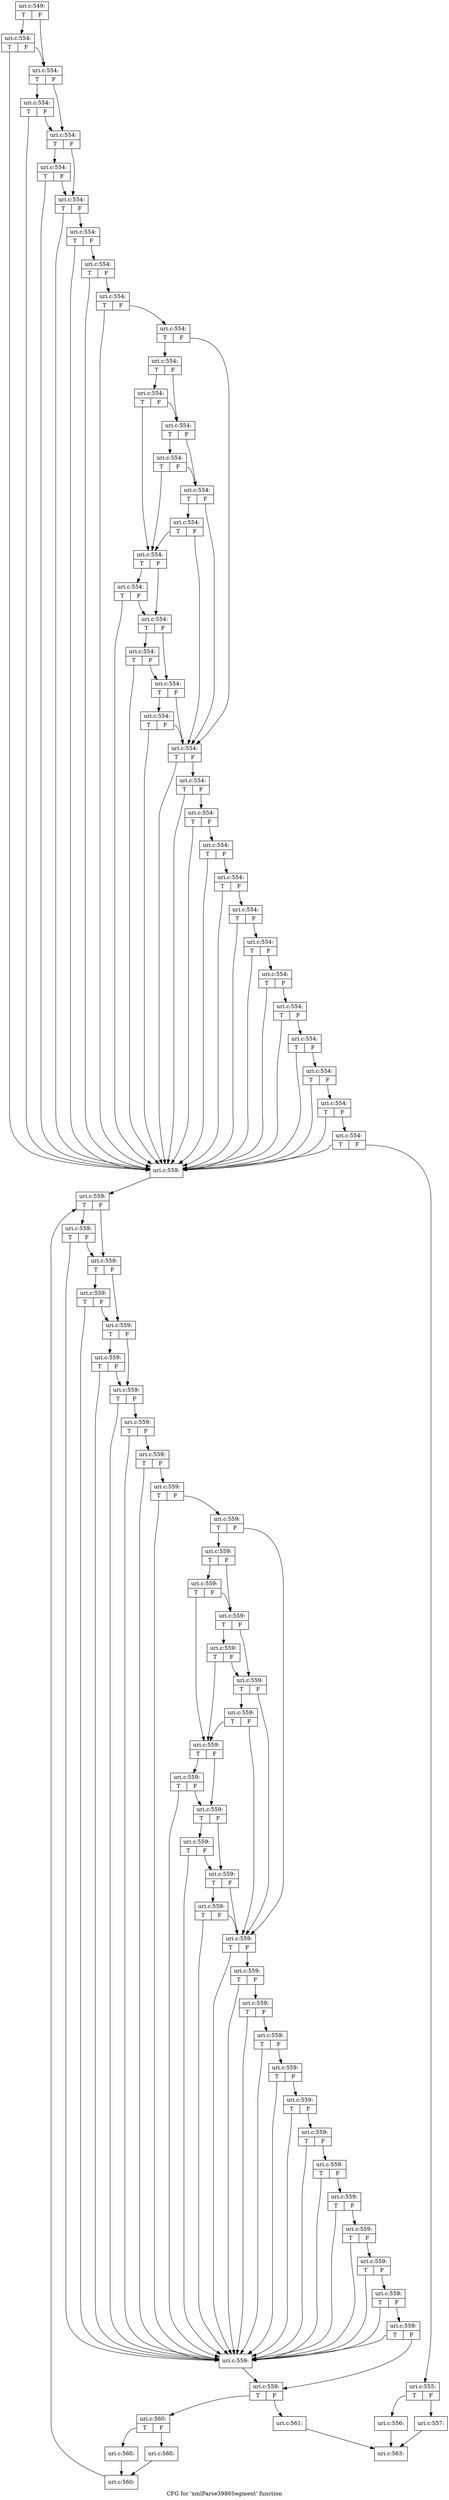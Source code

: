 digraph "CFG for 'xmlParse3986Segment' function" {
	label="CFG for 'xmlParse3986Segment' function";

	Node0x4958220 [shape=record,label="{uri.c:549:|{<s0>T|<s1>F}}"];
	Node0x4958220:s0 -> Node0x4959590;
	Node0x4958220:s1 -> Node0x4959540;
	Node0x4959590 [shape=record,label="{uri.c:554:|{<s0>T|<s1>F}}"];
	Node0x4959590:s0 -> Node0x49591f0;
	Node0x4959590:s1 -> Node0x4959540;
	Node0x4959540 [shape=record,label="{uri.c:554:|{<s0>T|<s1>F}}"];
	Node0x4959540:s0 -> Node0x4959aa0;
	Node0x4959540:s1 -> Node0x49594f0;
	Node0x4959aa0 [shape=record,label="{uri.c:554:|{<s0>T|<s1>F}}"];
	Node0x4959aa0:s0 -> Node0x49591f0;
	Node0x4959aa0:s1 -> Node0x49594f0;
	Node0x49594f0 [shape=record,label="{uri.c:554:|{<s0>T|<s1>F}}"];
	Node0x49594f0:s0 -> Node0x4959f50;
	Node0x49594f0:s1 -> Node0x49594a0;
	Node0x4959f50 [shape=record,label="{uri.c:554:|{<s0>T|<s1>F}}"];
	Node0x4959f50:s0 -> Node0x49591f0;
	Node0x4959f50:s1 -> Node0x49594a0;
	Node0x49594a0 [shape=record,label="{uri.c:554:|{<s0>T|<s1>F}}"];
	Node0x49594a0:s0 -> Node0x49591f0;
	Node0x49594a0:s1 -> Node0x4959450;
	Node0x4959450 [shape=record,label="{uri.c:554:|{<s0>T|<s1>F}}"];
	Node0x4959450:s0 -> Node0x49591f0;
	Node0x4959450:s1 -> Node0x4959400;
	Node0x4959400 [shape=record,label="{uri.c:554:|{<s0>T|<s1>F}}"];
	Node0x4959400:s0 -> Node0x49591f0;
	Node0x4959400:s1 -> Node0x49593b0;
	Node0x49593b0 [shape=record,label="{uri.c:554:|{<s0>T|<s1>F}}"];
	Node0x49593b0:s0 -> Node0x49591f0;
	Node0x49593b0:s1 -> Node0x4959360;
	Node0x4959360 [shape=record,label="{uri.c:554:|{<s0>T|<s1>F}}"];
	Node0x4959360:s0 -> Node0x495ad10;
	Node0x4959360:s1 -> Node0x4959310;
	Node0x495ad10 [shape=record,label="{uri.c:554:|{<s0>T|<s1>F}}"];
	Node0x495ad10:s0 -> Node0x495b030;
	Node0x495ad10:s1 -> Node0x495afe0;
	Node0x495b030 [shape=record,label="{uri.c:554:|{<s0>T|<s1>F}}"];
	Node0x495b030:s0 -> Node0x495acc0;
	Node0x495b030:s1 -> Node0x495afe0;
	Node0x495afe0 [shape=record,label="{uri.c:554:|{<s0>T|<s1>F}}"];
	Node0x495afe0:s0 -> Node0x495b600;
	Node0x495afe0:s1 -> Node0x495af90;
	Node0x495b600 [shape=record,label="{uri.c:554:|{<s0>T|<s1>F}}"];
	Node0x495b600:s0 -> Node0x495acc0;
	Node0x495b600:s1 -> Node0x495af90;
	Node0x495af90 [shape=record,label="{uri.c:554:|{<s0>T|<s1>F}}"];
	Node0x495af90:s0 -> Node0x495bbd0;
	Node0x495af90:s1 -> Node0x4959310;
	Node0x495bbd0 [shape=record,label="{uri.c:554:|{<s0>T|<s1>F}}"];
	Node0x495bbd0:s0 -> Node0x495acc0;
	Node0x495bbd0:s1 -> Node0x4959310;
	Node0x495acc0 [shape=record,label="{uri.c:554:|{<s0>T|<s1>F}}"];
	Node0x495acc0:s0 -> Node0x495c240;
	Node0x495acc0:s1 -> Node0x495c1f0;
	Node0x495c240 [shape=record,label="{uri.c:554:|{<s0>T|<s1>F}}"];
	Node0x495c240:s0 -> Node0x49591f0;
	Node0x495c240:s1 -> Node0x495c1f0;
	Node0x495c1f0 [shape=record,label="{uri.c:554:|{<s0>T|<s1>F}}"];
	Node0x495c1f0:s0 -> Node0x495c810;
	Node0x495c1f0:s1 -> Node0x495c1a0;
	Node0x495c810 [shape=record,label="{uri.c:554:|{<s0>T|<s1>F}}"];
	Node0x495c810:s0 -> Node0x49591f0;
	Node0x495c810:s1 -> Node0x495c1a0;
	Node0x495c1a0 [shape=record,label="{uri.c:554:|{<s0>T|<s1>F}}"];
	Node0x495c1a0:s0 -> Node0x495cde0;
	Node0x495c1a0:s1 -> Node0x4959310;
	Node0x495cde0 [shape=record,label="{uri.c:554:|{<s0>T|<s1>F}}"];
	Node0x495cde0:s0 -> Node0x49591f0;
	Node0x495cde0:s1 -> Node0x4959310;
	Node0x4959310 [shape=record,label="{uri.c:554:|{<s0>T|<s1>F}}"];
	Node0x4959310:s0 -> Node0x49591f0;
	Node0x4959310:s1 -> Node0x495d680;
	Node0x495d680 [shape=record,label="{uri.c:554:|{<s0>T|<s1>F}}"];
	Node0x495d680:s0 -> Node0x49591f0;
	Node0x495d680:s1 -> Node0x495d630;
	Node0x495d630 [shape=record,label="{uri.c:554:|{<s0>T|<s1>F}}"];
	Node0x495d630:s0 -> Node0x49591f0;
	Node0x495d630:s1 -> Node0x495d5e0;
	Node0x495d5e0 [shape=record,label="{uri.c:554:|{<s0>T|<s1>F}}"];
	Node0x495d5e0:s0 -> Node0x49591f0;
	Node0x495d5e0:s1 -> Node0x495d590;
	Node0x495d590 [shape=record,label="{uri.c:554:|{<s0>T|<s1>F}}"];
	Node0x495d590:s0 -> Node0x49591f0;
	Node0x495d590:s1 -> Node0x495d540;
	Node0x495d540 [shape=record,label="{uri.c:554:|{<s0>T|<s1>F}}"];
	Node0x495d540:s0 -> Node0x49591f0;
	Node0x495d540:s1 -> Node0x495d4f0;
	Node0x495d4f0 [shape=record,label="{uri.c:554:|{<s0>T|<s1>F}}"];
	Node0x495d4f0:s0 -> Node0x49591f0;
	Node0x495d4f0:s1 -> Node0x495d4a0;
	Node0x495d4a0 [shape=record,label="{uri.c:554:|{<s0>T|<s1>F}}"];
	Node0x495d4a0:s0 -> Node0x49591f0;
	Node0x495d4a0:s1 -> Node0x495d450;
	Node0x495d450 [shape=record,label="{uri.c:554:|{<s0>T|<s1>F}}"];
	Node0x495d450:s0 -> Node0x49591f0;
	Node0x495d450:s1 -> Node0x495d400;
	Node0x495d400 [shape=record,label="{uri.c:554:|{<s0>T|<s1>F}}"];
	Node0x495d400:s0 -> Node0x49591f0;
	Node0x495d400:s1 -> Node0x495d3b0;
	Node0x495d3b0 [shape=record,label="{uri.c:554:|{<s0>T|<s1>F}}"];
	Node0x495d3b0:s0 -> Node0x49591f0;
	Node0x495d3b0:s1 -> Node0x49592c0;
	Node0x49592c0 [shape=record,label="{uri.c:554:|{<s0>T|<s1>F}}"];
	Node0x49592c0:s0 -> Node0x49591f0;
	Node0x49592c0:s1 -> Node0x4959240;
	Node0x4959240 [shape=record,label="{uri.c:554:|{<s0>T|<s1>F}}"];
	Node0x4959240:s0 -> Node0x49591f0;
	Node0x4959240:s1 -> Node0x49591a0;
	Node0x49591a0 [shape=record,label="{uri.c:555:|{<s0>T|<s1>F}}"];
	Node0x49591a0:s0 -> Node0x495f450;
	Node0x49591a0:s1 -> Node0x495f4a0;
	Node0x495f450 [shape=record,label="{uri.c:556:}"];
	Node0x495f450 -> Node0x4958270;
	Node0x495f4a0 [shape=record,label="{uri.c:557:}"];
	Node0x495f4a0 -> Node0x4958270;
	Node0x49591f0 [shape=record,label="{uri.c:559:}"];
	Node0x49591f0 -> Node0x495f9d0;
	Node0x495f9d0 [shape=record,label="{uri.c:559:|{<s0>T|<s1>F}}"];
	Node0x495f9d0:s0 -> Node0x4960060;
	Node0x495f9d0:s1 -> Node0x4960010;
	Node0x4960060 [shape=record,label="{uri.c:559:|{<s0>T|<s1>F}}"];
	Node0x4960060:s0 -> Node0x495fcc0;
	Node0x4960060:s1 -> Node0x4960010;
	Node0x4960010 [shape=record,label="{uri.c:559:|{<s0>T|<s1>F}}"];
	Node0x4960010:s0 -> Node0x4960470;
	Node0x4960010:s1 -> Node0x495ffc0;
	Node0x4960470 [shape=record,label="{uri.c:559:|{<s0>T|<s1>F}}"];
	Node0x4960470:s0 -> Node0x495fcc0;
	Node0x4960470:s1 -> Node0x495ffc0;
	Node0x495ffc0 [shape=record,label="{uri.c:559:|{<s0>T|<s1>F}}"];
	Node0x495ffc0:s0 -> Node0x4960920;
	Node0x495ffc0:s1 -> Node0x495ff70;
	Node0x4960920 [shape=record,label="{uri.c:559:|{<s0>T|<s1>F}}"];
	Node0x4960920:s0 -> Node0x495fcc0;
	Node0x4960920:s1 -> Node0x495ff70;
	Node0x495ff70 [shape=record,label="{uri.c:559:|{<s0>T|<s1>F}}"];
	Node0x495ff70:s0 -> Node0x495fcc0;
	Node0x495ff70:s1 -> Node0x495ff20;
	Node0x495ff20 [shape=record,label="{uri.c:559:|{<s0>T|<s1>F}}"];
	Node0x495ff20:s0 -> Node0x495fcc0;
	Node0x495ff20:s1 -> Node0x495fed0;
	Node0x495fed0 [shape=record,label="{uri.c:559:|{<s0>T|<s1>F}}"];
	Node0x495fed0:s0 -> Node0x495fcc0;
	Node0x495fed0:s1 -> Node0x495fe80;
	Node0x495fe80 [shape=record,label="{uri.c:559:|{<s0>T|<s1>F}}"];
	Node0x495fe80:s0 -> Node0x495fcc0;
	Node0x495fe80:s1 -> Node0x495fe30;
	Node0x495fe30 [shape=record,label="{uri.c:559:|{<s0>T|<s1>F}}"];
	Node0x495fe30:s0 -> Node0x49616e0;
	Node0x495fe30:s1 -> Node0x495fde0;
	Node0x49616e0 [shape=record,label="{uri.c:559:|{<s0>T|<s1>F}}"];
	Node0x49616e0:s0 -> Node0x4961a00;
	Node0x49616e0:s1 -> Node0x49619b0;
	Node0x4961a00 [shape=record,label="{uri.c:559:|{<s0>T|<s1>F}}"];
	Node0x4961a00:s0 -> Node0x4961690;
	Node0x4961a00:s1 -> Node0x49619b0;
	Node0x49619b0 [shape=record,label="{uri.c:559:|{<s0>T|<s1>F}}"];
	Node0x49619b0:s0 -> Node0x4961fd0;
	Node0x49619b0:s1 -> Node0x4961960;
	Node0x4961fd0 [shape=record,label="{uri.c:559:|{<s0>T|<s1>F}}"];
	Node0x4961fd0:s0 -> Node0x4961690;
	Node0x4961fd0:s1 -> Node0x4961960;
	Node0x4961960 [shape=record,label="{uri.c:559:|{<s0>T|<s1>F}}"];
	Node0x4961960:s0 -> Node0x49625a0;
	Node0x4961960:s1 -> Node0x495fde0;
	Node0x49625a0 [shape=record,label="{uri.c:559:|{<s0>T|<s1>F}}"];
	Node0x49625a0:s0 -> Node0x4961690;
	Node0x49625a0:s1 -> Node0x495fde0;
	Node0x4961690 [shape=record,label="{uri.c:559:|{<s0>T|<s1>F}}"];
	Node0x4961690:s0 -> Node0x4962c10;
	Node0x4961690:s1 -> Node0x4962bc0;
	Node0x4962c10 [shape=record,label="{uri.c:559:|{<s0>T|<s1>F}}"];
	Node0x4962c10:s0 -> Node0x495fcc0;
	Node0x4962c10:s1 -> Node0x4962bc0;
	Node0x4962bc0 [shape=record,label="{uri.c:559:|{<s0>T|<s1>F}}"];
	Node0x4962bc0:s0 -> Node0x49631e0;
	Node0x4962bc0:s1 -> Node0x4962b70;
	Node0x49631e0 [shape=record,label="{uri.c:559:|{<s0>T|<s1>F}}"];
	Node0x49631e0:s0 -> Node0x495fcc0;
	Node0x49631e0:s1 -> Node0x4962b70;
	Node0x4962b70 [shape=record,label="{uri.c:559:|{<s0>T|<s1>F}}"];
	Node0x4962b70:s0 -> Node0x49637b0;
	Node0x4962b70:s1 -> Node0x495fde0;
	Node0x49637b0 [shape=record,label="{uri.c:559:|{<s0>T|<s1>F}}"];
	Node0x49637b0:s0 -> Node0x495fcc0;
	Node0x49637b0:s1 -> Node0x495fde0;
	Node0x495fde0 [shape=record,label="{uri.c:559:|{<s0>T|<s1>F}}"];
	Node0x495fde0:s0 -> Node0x495fcc0;
	Node0x495fde0:s1 -> Node0x4964050;
	Node0x4964050 [shape=record,label="{uri.c:559:|{<s0>T|<s1>F}}"];
	Node0x4964050:s0 -> Node0x495fcc0;
	Node0x4964050:s1 -> Node0x4964000;
	Node0x4964000 [shape=record,label="{uri.c:559:|{<s0>T|<s1>F}}"];
	Node0x4964000:s0 -> Node0x495fcc0;
	Node0x4964000:s1 -> Node0x4963fb0;
	Node0x4963fb0 [shape=record,label="{uri.c:559:|{<s0>T|<s1>F}}"];
	Node0x4963fb0:s0 -> Node0x495fcc0;
	Node0x4963fb0:s1 -> Node0x4963f60;
	Node0x4963f60 [shape=record,label="{uri.c:559:|{<s0>T|<s1>F}}"];
	Node0x4963f60:s0 -> Node0x495fcc0;
	Node0x4963f60:s1 -> Node0x4963f10;
	Node0x4963f10 [shape=record,label="{uri.c:559:|{<s0>T|<s1>F}}"];
	Node0x4963f10:s0 -> Node0x495fcc0;
	Node0x4963f10:s1 -> Node0x4963ec0;
	Node0x4963ec0 [shape=record,label="{uri.c:559:|{<s0>T|<s1>F}}"];
	Node0x4963ec0:s0 -> Node0x495fcc0;
	Node0x4963ec0:s1 -> Node0x4963e70;
	Node0x4963e70 [shape=record,label="{uri.c:559:|{<s0>T|<s1>F}}"];
	Node0x4963e70:s0 -> Node0x495fcc0;
	Node0x4963e70:s1 -> Node0x4963e20;
	Node0x4963e20 [shape=record,label="{uri.c:559:|{<s0>T|<s1>F}}"];
	Node0x4963e20:s0 -> Node0x495fcc0;
	Node0x4963e20:s1 -> Node0x4963dd0;
	Node0x4963dd0 [shape=record,label="{uri.c:559:|{<s0>T|<s1>F}}"];
	Node0x4963dd0:s0 -> Node0x495fcc0;
	Node0x4963dd0:s1 -> Node0x4963d80;
	Node0x4963d80 [shape=record,label="{uri.c:559:|{<s0>T|<s1>F}}"];
	Node0x4963d80:s0 -> Node0x495fcc0;
	Node0x4963d80:s1 -> Node0x495fd90;
	Node0x495fd90 [shape=record,label="{uri.c:559:|{<s0>T|<s1>F}}"];
	Node0x495fd90:s0 -> Node0x495fcc0;
	Node0x495fd90:s1 -> Node0x495fd10;
	Node0x495fd10 [shape=record,label="{uri.c:559:|{<s0>T|<s1>F}}"];
	Node0x495fd10:s0 -> Node0x495fcc0;
	Node0x495fd10:s1 -> Node0x495fc70;
	Node0x495fcc0 [shape=record,label="{uri.c:559:}"];
	Node0x495fcc0 -> Node0x495fc70;
	Node0x495fc70 [shape=record,label="{uri.c:559:|{<s0>T|<s1>F}}"];
	Node0x495fc70:s0 -> Node0x4966170;
	Node0x495fc70:s1 -> Node0x495fbf0;
	Node0x4966170 [shape=record,label="{uri.c:560:|{<s0>T|<s1>F}}"];
	Node0x4966170:s0 -> Node0x4966250;
	Node0x4966170:s1 -> Node0x49662a0;
	Node0x4966250 [shape=record,label="{uri.c:560:}"];
	Node0x4966250 -> Node0x49662f0;
	Node0x49662a0 [shape=record,label="{uri.c:560:}"];
	Node0x49662a0 -> Node0x49662f0;
	Node0x49662f0 [shape=record,label="{uri.c:560:}"];
	Node0x49662f0 -> Node0x495f9d0;
	Node0x495fbf0 [shape=record,label="{uri.c:561:}"];
	Node0x495fbf0 -> Node0x4958270;
	Node0x4958270 [shape=record,label="{uri.c:563:}"];
}

